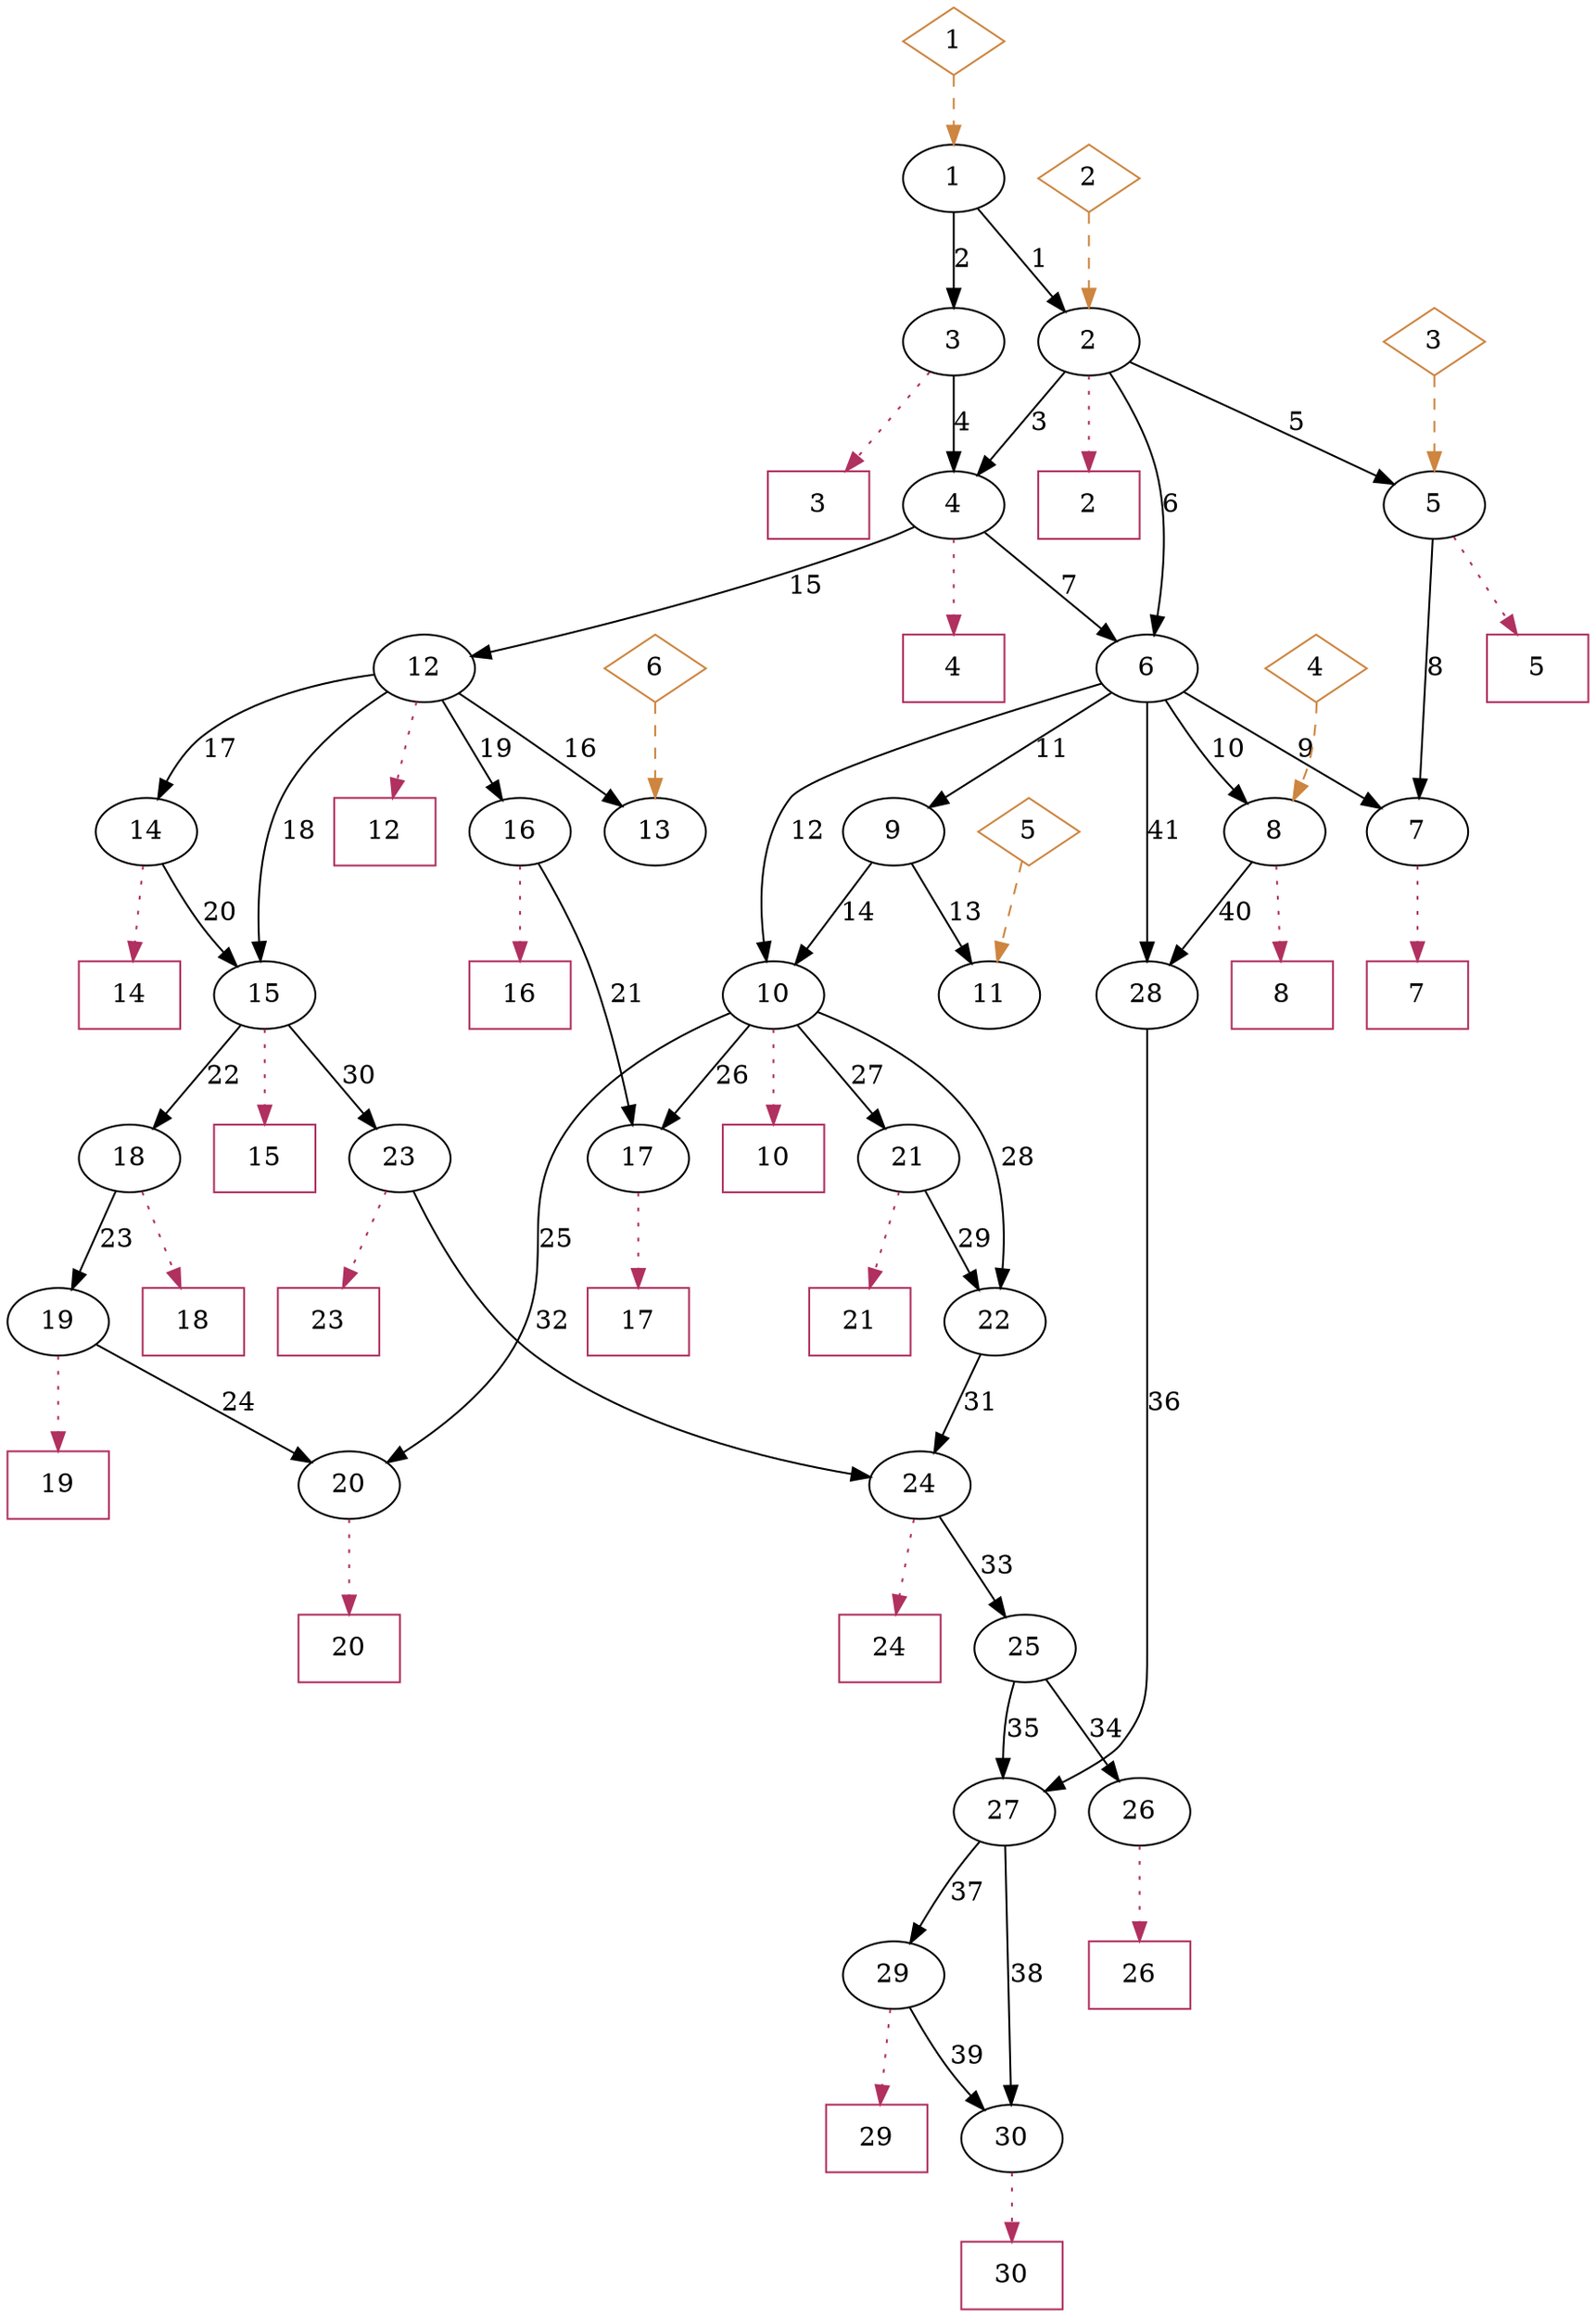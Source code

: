 digraph {
  overlap=false
  bus1 [ label="24" ]
  bus2 [ label="4" ]
  bus3 [ label="1" ]
  bus4 [ label="12" ]
  bus5 [ label="29" ]
  bus6 [ label="20" ]
  bus7 [ label="2" ]
  bus8 [ label="6" ]
  bus9 [ label="25" ]
  bus10 [ label="23" ]
  bus11 [ label="22" ]
  bus12 [ label="11" ]
  bus13 [ label="13" ]
  bus14 [ label="5" ]
  bus15 [ label="15" ]
  bus16 [ label="27" ]
  bus17 [ label="28" ]
  bus18 [ label="16" ]
  bus19 [ label="14" ]
  bus20 [ label="21" ]
  bus21 [ label="7" ]
  bus22 [ label="8" ]
  bus23 [ label="26" ]
  bus24 [ label="17" ]
  bus25 [ label="10" ]
  bus26 [ label="19" ]
  bus27 [ label="9" ]
  bus28 [ label="18" ]
  bus29 [ label="30" ]
  bus30 [ label="3" ]
  bus1 -> bus9 [ label="33" ]
  bus2 -> bus4 [ label="15" ]
  bus2 -> bus8 [ label="7" ]
  bus3 -> bus7 [ label="1" ]
  bus3 -> bus30 [ label="2" ]
  bus4 -> bus13 [ label="16" ]
  bus4 -> bus19 [ label="17" ]
  bus4 -> bus18 [ label="19" ]
  bus4 -> bus15 [ label="18" ]
  bus5 -> bus29 [ label="39" ]
  bus7 -> bus8 [ label="6" ]
  bus7 -> bus14 [ label="5" ]
  bus7 -> bus2 [ label="3" ]
  bus8 -> bus25 [ label="12" ]
  bus8 -> bus27 [ label="11" ]
  bus8 -> bus17 [ label="41" ]
  bus8 -> bus22 [ label="10" ]
  bus8 -> bus21 [ label="9" ]
  bus9 -> bus16 [ label="35" ]
  bus9 -> bus23 [ label="34" ]
  bus10 -> bus1 [ label="32" ]
  bus11 -> bus1 [ label="31" ]
  bus14 -> bus21 [ label="8" ]
  bus15 -> bus28 [ label="22" ]
  bus15 -> bus10 [ label="30" ]
  bus16 -> bus29 [ label="38" ]
  bus16 -> bus5 [ label="37" ]
  bus17 -> bus16 [ label="36" ]
  bus18 -> bus24 [ label="21" ]
  bus19 -> bus15 [ label="20" ]
  bus20 -> bus11 [ label="29" ]
  bus22 -> bus17 [ label="40" ]
  bus25 -> bus6 [ label="25" ]
  bus25 -> bus20 [ label="27" ]
  bus25 -> bus11 [ label="28" ]
  bus25 -> bus24 [ label="26" ]
  bus26 -> bus6 [ label="24" ]
  bus27 -> bus12 [ label="13" ]
  bus27 -> bus25 [ label="14" ]
  bus28 -> bus26 [ label="23" ]
  bus30 -> bus2 [ label="4" ]
  load1 [ shape=box color=maroon label="5" ]
  bus14 -> load1 [ style=dotted color=maroon ]
  load2 [ shape=box color=maroon label="2" ]
  bus7 -> load2 [ style=dotted color=maroon ]
  load3 [ shape=box color=maroon label="17" ]
  bus24 -> load3 [ style=dotted color=maroon ]
  load4 [ shape=box color=maroon label="29" ]
  bus5 -> load4 [ style=dotted color=maroon ]
  load5 [ shape=box color=maroon label="3" ]
  bus30 -> load5 [ style=dotted color=maroon ]
  load6 [ shape=box color=maroon label="8" ]
  bus22 -> load6 [ style=dotted color=maroon ]
  load7 [ shape=box color=maroon label="16" ]
  bus18 -> load7 [ style=dotted color=maroon ]
  load8 [ shape=box color=maroon label="18" ]
  bus28 -> load8 [ style=dotted color=maroon ]
  load9 [ shape=box color=maroon label="7" ]
  bus21 -> load9 [ style=dotted color=maroon ]
  load10 [ shape=box color=maroon label="20" ]
  bus6 -> load10 [ style=dotted color=maroon ]
  load11 [ shape=box color=maroon label="21" ]
  bus20 -> load11 [ style=dotted color=maroon ]
  load12 [ shape=box color=maroon label="19" ]
  bus26 -> load12 [ style=dotted color=maroon ]
  load13 [ shape=box color=maroon label="30" ]
  bus29 -> load13 [ style=dotted color=maroon ]
  load14 [ shape=box color=maroon label="10" ]
  bus25 -> load14 [ style=dotted color=maroon ]
  load15 [ shape=box color=maroon label="12" ]
  bus4 -> load15 [ style=dotted color=maroon ]
  load16 [ shape=box color=maroon label="23" ]
  bus10 -> load16 [ style=dotted color=maroon ]
  load17 [ shape=box color=maroon label="15" ]
  bus15 -> load17 [ style=dotted color=maroon ]
  load18 [ shape=box color=maroon label="26" ]
  bus23 -> load18 [ style=dotted color=maroon ]
  load19 [ shape=box color=maroon label="14" ]
  bus19 -> load19 [ style=dotted color=maroon ]
  load20 [ shape=box color=maroon label="24" ]
  bus1 -> load20 [ style=dotted color=maroon ]
  load21 [ shape=box color=maroon label="4" ]
  bus2 -> load21 [ style=dotted color=maroon ]
  thermal1 [ shape=diamond color=peru label="4" ]
  thermal1 -> bus22 [ style=dashed color=peru ]
  thermal2 [ shape=diamond color=peru label="1" ]
  thermal2 -> bus3 [ style=dashed color=peru ]
  thermal3 [ shape=diamond color=peru label="5" ]
  thermal3 -> bus12 [ style=dashed color=peru ]
  thermal4 [ shape=diamond color=peru label="2" ]
  thermal4 -> bus7 [ style=dashed color=peru ]
  thermal5 [ shape=diamond color=peru label="6" ]
  thermal5 -> bus13 [ style=dashed color=peru ]
  thermal6 [ shape=diamond color=peru label="3" ]
  thermal6 -> bus14 [ style=dashed color=peru ]
}
